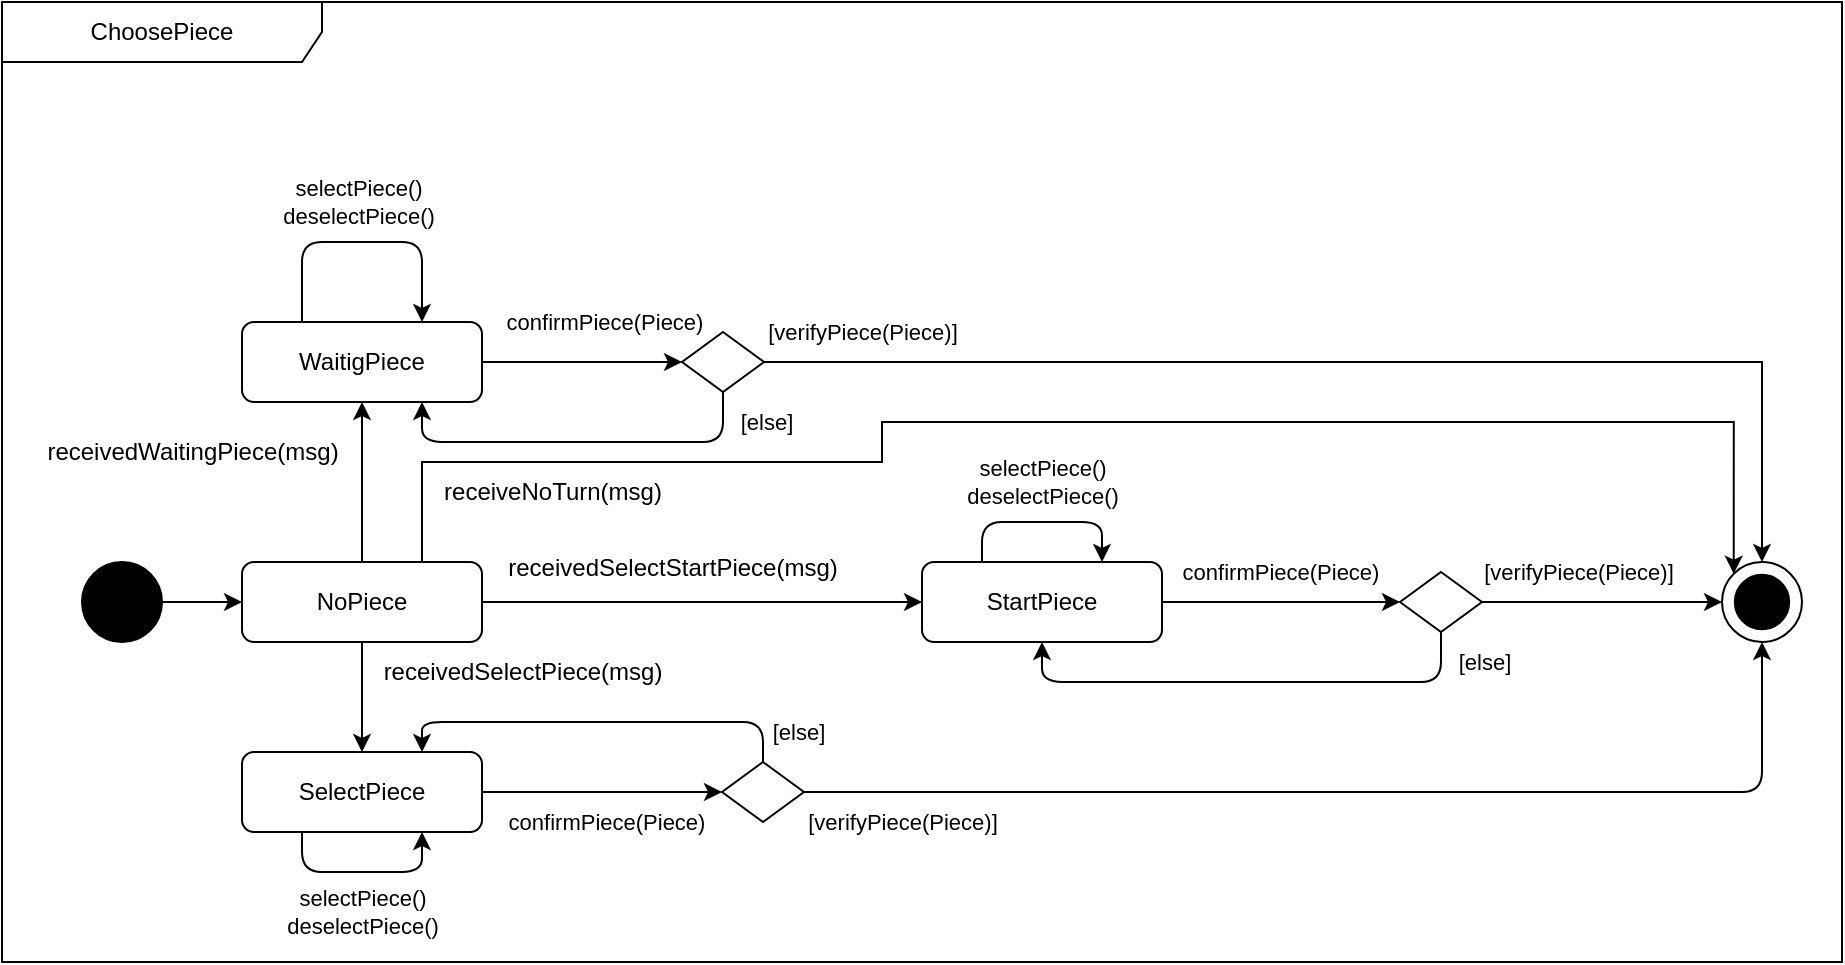 <mxfile version="24.7.8">
  <diagram name="Seite-1" id="uDi73iDS1Jls_HMcUIp8">
    <mxGraphModel dx="634" dy="-1515" grid="1" gridSize="10" guides="1" tooltips="1" connect="1" arrows="1" fold="1" page="1" pageScale="1" pageWidth="827" pageHeight="1169" math="0" shadow="0">
      <root>
        <mxCell id="0" />
        <mxCell id="1" parent="0" />
        <mxCell id="YdLm4rfifH2N3zmE9KXH-1" value="ChoosePiece" style="shape=umlFrame;whiteSpace=wrap;html=1;pointerEvents=0;recursiveResize=0;container=1;collapsible=0;width=160;" parent="1" vertex="1">
          <mxGeometry x="1280" y="2400" width="920" height="480" as="geometry" />
        </mxCell>
        <mxCell id="jArMkAFE7bcjeZm6GePY-1" style="edgeStyle=orthogonalEdgeStyle;rounded=0;orthogonalLoop=1;jettySize=auto;html=1;exitX=0.5;exitY=1;exitDx=0;exitDy=0;entryX=0.5;entryY=0;entryDx=0;entryDy=0;" parent="YdLm4rfifH2N3zmE9KXH-1" source="YdLm4rfifH2N3zmE9KXH-96" target="YdLm4rfifH2N3zmE9KXH-150" edge="1">
          <mxGeometry relative="1" as="geometry" />
        </mxCell>
        <mxCell id="jArMkAFE7bcjeZm6GePY-3" style="edgeStyle=orthogonalEdgeStyle;rounded=0;orthogonalLoop=1;jettySize=auto;html=1;exitX=1;exitY=0.5;exitDx=0;exitDy=0;entryX=0;entryY=0.5;entryDx=0;entryDy=0;" parent="YdLm4rfifH2N3zmE9KXH-1" source="YdLm4rfifH2N3zmE9KXH-96" target="YdLm4rfifH2N3zmE9KXH-156" edge="1">
          <mxGeometry relative="1" as="geometry" />
        </mxCell>
        <mxCell id="jArMkAFE7bcjeZm6GePY-5" style="edgeStyle=orthogonalEdgeStyle;rounded=0;orthogonalLoop=1;jettySize=auto;html=1;exitX=0.5;exitY=0;exitDx=0;exitDy=0;entryX=0.5;entryY=1;entryDx=0;entryDy=0;" parent="YdLm4rfifH2N3zmE9KXH-1" source="YdLm4rfifH2N3zmE9KXH-96" target="YdLm4rfifH2N3zmE9KXH-114" edge="1">
          <mxGeometry relative="1" as="geometry" />
        </mxCell>
        <mxCell id="zsCUYr5a9rAFgDqLOojt-1" style="edgeStyle=orthogonalEdgeStyle;rounded=0;orthogonalLoop=1;jettySize=auto;html=1;exitX=0.75;exitY=0;exitDx=0;exitDy=0;entryX=0;entryY=0;entryDx=0;entryDy=0;" edge="1" parent="YdLm4rfifH2N3zmE9KXH-1" source="YdLm4rfifH2N3zmE9KXH-96" target="YdLm4rfifH2N3zmE9KXH-124">
          <mxGeometry relative="1" as="geometry">
            <Array as="points">
              <mxPoint x="210" y="230" />
              <mxPoint x="440" y="230" />
              <mxPoint x="440" y="210" />
              <mxPoint x="866" y="210" />
            </Array>
          </mxGeometry>
        </mxCell>
        <mxCell id="YdLm4rfifH2N3zmE9KXH-96" value="NoPiece" style="rounded=1;whiteSpace=wrap;html=1;" parent="YdLm4rfifH2N3zmE9KXH-1" vertex="1">
          <mxGeometry x="120" y="280" width="120" height="40" as="geometry" />
        </mxCell>
        <mxCell id="YdLm4rfifH2N3zmE9KXH-97" value="" style="ellipse;whiteSpace=wrap;html=1;aspect=fixed;fillColor=#000000;" parent="YdLm4rfifH2N3zmE9KXH-1" vertex="1">
          <mxGeometry x="40" y="280" width="40" height="40" as="geometry" />
        </mxCell>
        <mxCell id="YdLm4rfifH2N3zmE9KXH-98" style="edgeStyle=orthogonalEdgeStyle;rounded=0;orthogonalLoop=1;jettySize=auto;html=1;entryX=0;entryY=0.5;entryDx=0;entryDy=0;" parent="YdLm4rfifH2N3zmE9KXH-1" source="YdLm4rfifH2N3zmE9KXH-97" target="YdLm4rfifH2N3zmE9KXH-96" edge="1">
          <mxGeometry relative="1" as="geometry">
            <mxPoint x="300" y="390" as="targetPoint" />
          </mxGeometry>
        </mxCell>
        <mxCell id="YdLm4rfifH2N3zmE9KXH-126" style="edgeStyle=orthogonalEdgeStyle;rounded=0;orthogonalLoop=1;jettySize=auto;html=1;exitX=1;exitY=0.5;exitDx=0;exitDy=0;entryX=0;entryY=0.5;entryDx=0;entryDy=0;" parent="YdLm4rfifH2N3zmE9KXH-1" source="YdLm4rfifH2N3zmE9KXH-114" target="YdLm4rfifH2N3zmE9KXH-123" edge="1">
          <mxGeometry relative="1" as="geometry" />
        </mxCell>
        <mxCell id="YdLm4rfifH2N3zmE9KXH-193" value="confirmPiece(Piece)" style="edgeLabel;html=1;align=center;verticalAlign=middle;resizable=0;points=[];" parent="YdLm4rfifH2N3zmE9KXH-126" vertex="1" connectable="0">
          <mxGeometry x="0.013" y="-1" relative="1" as="geometry">
            <mxPoint x="10" y="-21" as="offset" />
          </mxGeometry>
        </mxCell>
        <mxCell id="YdLm4rfifH2N3zmE9KXH-114" value="WaitigPiece" style="rounded=1;whiteSpace=wrap;html=1;" parent="YdLm4rfifH2N3zmE9KXH-1" vertex="1">
          <mxGeometry x="120" y="160" width="120" height="40" as="geometry" />
        </mxCell>
        <mxCell id="YdLm4rfifH2N3zmE9KXH-122" style="edgeStyle=orthogonalEdgeStyle;rounded=1;orthogonalLoop=1;jettySize=auto;html=1;exitX=0.25;exitY=0;exitDx=0;exitDy=0;entryX=0.75;entryY=0;entryDx=0;entryDy=0;curved=0;" parent="YdLm4rfifH2N3zmE9KXH-1" source="YdLm4rfifH2N3zmE9KXH-114" target="YdLm4rfifH2N3zmE9KXH-114" edge="1">
          <mxGeometry relative="1" as="geometry">
            <Array as="points">
              <mxPoint x="150" y="120" />
              <mxPoint x="210" y="120" />
            </Array>
          </mxGeometry>
        </mxCell>
        <mxCell id="YdLm4rfifH2N3zmE9KXH-192" value="selectPiece()&lt;br&gt;deselectPiece()" style="edgeLabel;html=1;align=center;verticalAlign=middle;resizable=0;points=[];" parent="YdLm4rfifH2N3zmE9KXH-122" vertex="1" connectable="0">
          <mxGeometry x="-0.09" y="2" relative="1" as="geometry">
            <mxPoint x="4" y="-18" as="offset" />
          </mxGeometry>
        </mxCell>
        <mxCell id="YdLm4rfifH2N3zmE9KXH-127" style="edgeStyle=orthogonalEdgeStyle;rounded=0;orthogonalLoop=1;jettySize=auto;html=1;exitX=1;exitY=0.5;exitDx=0;exitDy=0;entryX=0.5;entryY=0;entryDx=0;entryDy=0;" parent="YdLm4rfifH2N3zmE9KXH-1" source="YdLm4rfifH2N3zmE9KXH-123" target="YdLm4rfifH2N3zmE9KXH-124" edge="1">
          <mxGeometry relative="1" as="geometry">
            <mxPoint x="450" y="130" as="targetPoint" />
          </mxGeometry>
        </mxCell>
        <mxCell id="YdLm4rfifH2N3zmE9KXH-194" value="[verifyPiece(Piece)]" style="edgeLabel;html=1;align=center;verticalAlign=middle;resizable=0;points=[];" parent="YdLm4rfifH2N3zmE9KXH-127" vertex="1" connectable="0">
          <mxGeometry x="-0.253" y="1" relative="1" as="geometry">
            <mxPoint x="-175" y="-14" as="offset" />
          </mxGeometry>
        </mxCell>
        <mxCell id="YdLm4rfifH2N3zmE9KXH-128" style="edgeStyle=orthogonalEdgeStyle;rounded=1;orthogonalLoop=1;jettySize=auto;html=1;exitX=0.5;exitY=1;exitDx=0;exitDy=0;entryX=0.75;entryY=1;entryDx=0;entryDy=0;curved=0;" parent="YdLm4rfifH2N3zmE9KXH-1" source="YdLm4rfifH2N3zmE9KXH-123" target="YdLm4rfifH2N3zmE9KXH-114" edge="1">
          <mxGeometry relative="1" as="geometry" />
        </mxCell>
        <mxCell id="YdLm4rfifH2N3zmE9KXH-195" value="[else]" style="edgeLabel;html=1;align=center;verticalAlign=middle;resizable=0;points=[];" parent="YdLm4rfifH2N3zmE9KXH-128" vertex="1" connectable="0">
          <mxGeometry x="-0.844" y="3" relative="1" as="geometry">
            <mxPoint x="18" as="offset" />
          </mxGeometry>
        </mxCell>
        <mxCell id="YdLm4rfifH2N3zmE9KXH-123" value="" style="rhombus;whiteSpace=wrap;html=1;" parent="YdLm4rfifH2N3zmE9KXH-1" vertex="1">
          <mxGeometry x="340" y="165" width="41" height="30" as="geometry" />
        </mxCell>
        <mxCell id="YdLm4rfifH2N3zmE9KXH-124" value="" style="ellipse;whiteSpace=wrap;html=1;aspect=fixed;" parent="YdLm4rfifH2N3zmE9KXH-1" vertex="1">
          <mxGeometry x="860" y="280" width="40" height="40" as="geometry" />
        </mxCell>
        <mxCell id="YdLm4rfifH2N3zmE9KXH-125" value="" style="ellipse;whiteSpace=wrap;html=1;aspect=fixed;fillColor=#000000;" parent="YdLm4rfifH2N3zmE9KXH-1" vertex="1">
          <mxGeometry x="866.41" y="286.41" width="27.18" height="27.18" as="geometry" />
        </mxCell>
        <mxCell id="YdLm4rfifH2N3zmE9KXH-160" style="edgeStyle=orthogonalEdgeStyle;rounded=0;orthogonalLoop=1;jettySize=auto;html=1;exitX=1;exitY=0.5;exitDx=0;exitDy=0;entryX=0;entryY=0.5;entryDx=0;entryDy=0;" parent="YdLm4rfifH2N3zmE9KXH-1" source="YdLm4rfifH2N3zmE9KXH-150" target="YdLm4rfifH2N3zmE9KXH-159" edge="1">
          <mxGeometry relative="1" as="geometry" />
        </mxCell>
        <mxCell id="YdLm4rfifH2N3zmE9KXH-205" value="confirmPiece(Piece)" style="edgeLabel;html=1;align=center;verticalAlign=middle;resizable=0;points=[];" parent="YdLm4rfifH2N3zmE9KXH-160" vertex="1" connectable="0">
          <mxGeometry x="-0.023" y="-4" relative="1" as="geometry">
            <mxPoint x="3" y="11" as="offset" />
          </mxGeometry>
        </mxCell>
        <mxCell id="YdLm4rfifH2N3zmE9KXH-150" value="SelectPiece" style="rounded=1;whiteSpace=wrap;html=1;" parent="YdLm4rfifH2N3zmE9KXH-1" vertex="1">
          <mxGeometry x="120" y="375" width="120" height="40" as="geometry" />
        </mxCell>
        <mxCell id="YdLm4rfifH2N3zmE9KXH-166" style="edgeStyle=orthogonalEdgeStyle;rounded=0;orthogonalLoop=1;jettySize=auto;html=1;exitX=1;exitY=0.5;exitDx=0;exitDy=0;entryX=0;entryY=0.5;entryDx=0;entryDy=0;" parent="YdLm4rfifH2N3zmE9KXH-1" source="YdLm4rfifH2N3zmE9KXH-156" target="YdLm4rfifH2N3zmE9KXH-165" edge="1">
          <mxGeometry relative="1" as="geometry" />
        </mxCell>
        <mxCell id="YdLm4rfifH2N3zmE9KXH-186" value="confirmPiece(Piece)" style="edgeLabel;html=1;align=center;verticalAlign=middle;resizable=0;points=[];" parent="YdLm4rfifH2N3zmE9KXH-166" vertex="1" connectable="0">
          <mxGeometry x="-0.014" y="4" relative="1" as="geometry">
            <mxPoint y="-11" as="offset" />
          </mxGeometry>
        </mxCell>
        <mxCell id="YdLm4rfifH2N3zmE9KXH-156" value="StartPiece" style="rounded=1;whiteSpace=wrap;html=1;" parent="YdLm4rfifH2N3zmE9KXH-1" vertex="1">
          <mxGeometry x="460" y="280" width="120" height="40" as="geometry" />
        </mxCell>
        <mxCell id="YdLm4rfifH2N3zmE9KXH-161" style="edgeStyle=orthogonalEdgeStyle;rounded=1;orthogonalLoop=1;jettySize=auto;html=1;exitX=0.5;exitY=0;exitDx=0;exitDy=0;entryX=0.75;entryY=0;entryDx=0;entryDy=0;curved=0;" parent="YdLm4rfifH2N3zmE9KXH-1" source="YdLm4rfifH2N3zmE9KXH-159" target="YdLm4rfifH2N3zmE9KXH-150" edge="1">
          <mxGeometry relative="1" as="geometry" />
        </mxCell>
        <mxCell id="YdLm4rfifH2N3zmE9KXH-206" value="[else]" style="edgeLabel;html=1;align=center;verticalAlign=middle;resizable=0;points=[];" parent="YdLm4rfifH2N3zmE9KXH-161" vertex="1" connectable="0">
          <mxGeometry x="-0.815" y="-1" relative="1" as="geometry">
            <mxPoint x="16" y="4" as="offset" />
          </mxGeometry>
        </mxCell>
        <mxCell id="YdLm4rfifH2N3zmE9KXH-163" style="edgeStyle=orthogonalEdgeStyle;rounded=1;orthogonalLoop=1;jettySize=auto;html=1;exitX=1;exitY=0.5;exitDx=0;exitDy=0;entryX=0.5;entryY=1;entryDx=0;entryDy=0;curved=0;" parent="YdLm4rfifH2N3zmE9KXH-1" source="YdLm4rfifH2N3zmE9KXH-159" target="YdLm4rfifH2N3zmE9KXH-124" edge="1">
          <mxGeometry relative="1" as="geometry" />
        </mxCell>
        <mxCell id="YdLm4rfifH2N3zmE9KXH-207" value="[verifyPiece(Piece)]" style="edgeLabel;html=1;align=center;verticalAlign=middle;resizable=0;points=[];" parent="YdLm4rfifH2N3zmE9KXH-163" vertex="1" connectable="0">
          <mxGeometry x="-0.884" y="-1" relative="1" as="geometry">
            <mxPoint x="17" y="14" as="offset" />
          </mxGeometry>
        </mxCell>
        <mxCell id="YdLm4rfifH2N3zmE9KXH-159" value="" style="rhombus;whiteSpace=wrap;html=1;" parent="YdLm4rfifH2N3zmE9KXH-1" vertex="1">
          <mxGeometry x="360" y="380" width="41" height="30" as="geometry" />
        </mxCell>
        <mxCell id="YdLm4rfifH2N3zmE9KXH-162" style="edgeStyle=orthogonalEdgeStyle;rounded=1;orthogonalLoop=1;jettySize=auto;html=1;exitX=0.25;exitY=1;exitDx=0;exitDy=0;entryX=0.75;entryY=1;entryDx=0;entryDy=0;curved=0;" parent="YdLm4rfifH2N3zmE9KXH-1" source="YdLm4rfifH2N3zmE9KXH-150" target="YdLm4rfifH2N3zmE9KXH-150" edge="1">
          <mxGeometry relative="1" as="geometry" />
        </mxCell>
        <mxCell id="YdLm4rfifH2N3zmE9KXH-208" value="selectPiece()&lt;br&gt;deselectPiece()" style="edgeLabel;html=1;align=center;verticalAlign=middle;resizable=0;points=[];" parent="YdLm4rfifH2N3zmE9KXH-162" vertex="1" connectable="0">
          <mxGeometry x="0.293" y="2" relative="1" as="geometry">
            <mxPoint x="-15" y="22" as="offset" />
          </mxGeometry>
        </mxCell>
        <mxCell id="YdLm4rfifH2N3zmE9KXH-167" style="edgeStyle=orthogonalEdgeStyle;rounded=1;orthogonalLoop=1;jettySize=auto;html=1;exitX=1;exitY=0.5;exitDx=0;exitDy=0;entryX=0;entryY=0.5;entryDx=0;entryDy=0;curved=0;" parent="YdLm4rfifH2N3zmE9KXH-1" source="YdLm4rfifH2N3zmE9KXH-165" target="YdLm4rfifH2N3zmE9KXH-124" edge="1">
          <mxGeometry relative="1" as="geometry" />
        </mxCell>
        <mxCell id="YdLm4rfifH2N3zmE9KXH-187" value="[verifyPiece(Piece)]" style="edgeLabel;html=1;align=center;verticalAlign=middle;resizable=0;points=[];" parent="YdLm4rfifH2N3zmE9KXH-167" vertex="1" connectable="0">
          <mxGeometry x="-0.472" y="1" relative="1" as="geometry">
            <mxPoint x="16" y="-14" as="offset" />
          </mxGeometry>
        </mxCell>
        <mxCell id="YdLm4rfifH2N3zmE9KXH-168" style="edgeStyle=orthogonalEdgeStyle;rounded=1;orthogonalLoop=1;jettySize=auto;html=1;exitX=0.5;exitY=1;exitDx=0;exitDy=0;entryX=0.5;entryY=1;entryDx=0;entryDy=0;curved=0;" parent="YdLm4rfifH2N3zmE9KXH-1" source="YdLm4rfifH2N3zmE9KXH-165" target="YdLm4rfifH2N3zmE9KXH-156" edge="1">
          <mxGeometry relative="1" as="geometry" />
        </mxCell>
        <mxCell id="YdLm4rfifH2N3zmE9KXH-188" value="[else]" style="edgeLabel;html=1;align=center;verticalAlign=middle;resizable=0;points=[];" parent="YdLm4rfifH2N3zmE9KXH-168" vertex="1" connectable="0">
          <mxGeometry x="-0.881" y="-2" relative="1" as="geometry">
            <mxPoint x="23" as="offset" />
          </mxGeometry>
        </mxCell>
        <mxCell id="YdLm4rfifH2N3zmE9KXH-165" value="" style="rhombus;whiteSpace=wrap;html=1;" parent="YdLm4rfifH2N3zmE9KXH-1" vertex="1">
          <mxGeometry x="699" y="285" width="41" height="30" as="geometry" />
        </mxCell>
        <mxCell id="YdLm4rfifH2N3zmE9KXH-169" style="edgeStyle=orthogonalEdgeStyle;rounded=1;orthogonalLoop=1;jettySize=auto;html=1;exitX=0.25;exitY=0;exitDx=0;exitDy=0;entryX=0.75;entryY=0;entryDx=0;entryDy=0;curved=0;" parent="YdLm4rfifH2N3zmE9KXH-1" source="YdLm4rfifH2N3zmE9KXH-156" target="YdLm4rfifH2N3zmE9KXH-156" edge="1">
          <mxGeometry relative="1" as="geometry">
            <Array as="points">
              <mxPoint x="490" y="260" />
              <mxPoint x="550" y="260" />
            </Array>
          </mxGeometry>
        </mxCell>
        <mxCell id="YdLm4rfifH2N3zmE9KXH-200" value="selectPiece()&lt;br&gt;deselectPiece()" style="edgeLabel;html=1;align=center;verticalAlign=middle;resizable=0;points=[];" parent="YdLm4rfifH2N3zmE9KXH-169" vertex="1" connectable="0">
          <mxGeometry x="-0.04" y="-4" relative="1" as="geometry">
            <mxPoint x="2" y="-24" as="offset" />
          </mxGeometry>
        </mxCell>
        <mxCell id="jArMkAFE7bcjeZm6GePY-2" value="receivedSelectPiece(msg)" style="text;html=1;align=center;verticalAlign=middle;resizable=0;points=[];autosize=1;strokeColor=none;fillColor=none;" parent="YdLm4rfifH2N3zmE9KXH-1" vertex="1">
          <mxGeometry x="180" y="320" width="160" height="30" as="geometry" />
        </mxCell>
        <mxCell id="jArMkAFE7bcjeZm6GePY-4" value="receivedSelectStartPiece(msg)" style="text;html=1;align=center;verticalAlign=middle;resizable=0;points=[];autosize=1;strokeColor=none;fillColor=none;" parent="YdLm4rfifH2N3zmE9KXH-1" vertex="1">
          <mxGeometry x="240" y="268" width="190" height="30" as="geometry" />
        </mxCell>
        <mxCell id="jArMkAFE7bcjeZm6GePY-6" value="receivedWaitingPiece(msg)" style="text;html=1;align=center;verticalAlign=middle;resizable=0;points=[];autosize=1;strokeColor=none;fillColor=none;" parent="YdLm4rfifH2N3zmE9KXH-1" vertex="1">
          <mxGeometry x="10" y="210" width="170" height="30" as="geometry" />
        </mxCell>
        <mxCell id="zsCUYr5a9rAFgDqLOojt-2" value="receiveNoTurn(msg)" style="text;html=1;align=center;verticalAlign=middle;resizable=0;points=[];autosize=1;strokeColor=none;fillColor=none;" vertex="1" parent="YdLm4rfifH2N3zmE9KXH-1">
          <mxGeometry x="210" y="230" width="130" height="30" as="geometry" />
        </mxCell>
      </root>
    </mxGraphModel>
  </diagram>
</mxfile>
